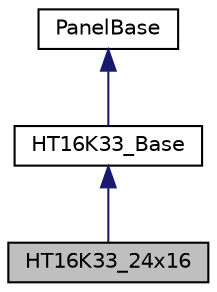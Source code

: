 digraph "HT16K33_24x16"
{
 // LATEX_PDF_SIZE
  edge [fontname="Helvetica",fontsize="10",labelfontname="Helvetica",labelfontsize="10"];
  node [fontname="Helvetica",fontsize="10",shape=record];
  Node1 [label="HT16K33_24x16",height=0.2,width=0.4,color="black", fillcolor="grey75", style="filled", fontcolor="black",tooltip="24x16サイズのLEDパネルクラス"];
  Node2 -> Node1 [dir="back",color="midnightblue",fontsize="10",style="solid",fontname="Helvetica"];
  Node2 [label="HT16K33_Base",height=0.2,width=0.4,color="black", fillcolor="white", style="filled",URL="$classHT16K33__Base.html",tooltip="Base class of HT16K33."];
  Node3 -> Node2 [dir="back",color="midnightblue",fontsize="10",style="solid",fontname="Helvetica"];
  Node3 [label="PanelBase",height=0.2,width=0.4,color="black", fillcolor="white", style="filled",URL="$classPanelBase.html",tooltip="1枚のLEDパネルを表すクラス"];
}
